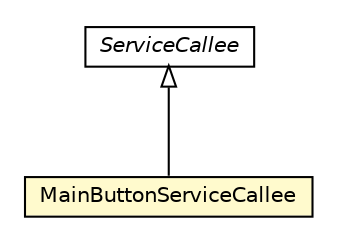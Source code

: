 #!/usr/local/bin/dot
#
# Class diagram 
# Generated by UMLGraph version R5_6-24-gf6e263 (http://www.umlgraph.org/)
#

digraph G {
	edge [fontname="Helvetica",fontsize=10,labelfontname="Helvetica",labelfontsize=10];
	node [fontname="Helvetica",fontsize=10,shape=plaintext];
	nodesep=0.25;
	ranksep=0.5;
	// org.universAAL.middleware.service.ServiceCallee
	c5562512 [label=<<table title="org.universAAL.middleware.service.ServiceCallee" border="0" cellborder="1" cellspacing="0" cellpadding="2" port="p" href="../../../../middleware/service/ServiceCallee.html">
		<tr><td><table border="0" cellspacing="0" cellpadding="1">
<tr><td align="center" balign="center"><font face="Helvetica-Oblique"> ServiceCallee </font></td></tr>
		</table></td></tr>
		</table>>, URL="../../../../middleware/service/ServiceCallee.html", fontname="Helvetica", fontcolor="black", fontsize=10.0];
	// org.universAAL.tutorials.ui.bus.uicaller.MainButtonServiceCallee
	c5564718 [label=<<table title="org.universAAL.tutorials.ui.bus.uicaller.MainButtonServiceCallee" border="0" cellborder="1" cellspacing="0" cellpadding="2" port="p" bgcolor="lemonChiffon" href="./MainButtonServiceCallee.html">
		<tr><td><table border="0" cellspacing="0" cellpadding="1">
<tr><td align="center" balign="center"> MainButtonServiceCallee </td></tr>
		</table></td></tr>
		</table>>, URL="./MainButtonServiceCallee.html", fontname="Helvetica", fontcolor="black", fontsize=10.0];
	//org.universAAL.tutorials.ui.bus.uicaller.MainButtonServiceCallee extends org.universAAL.middleware.service.ServiceCallee
	c5562512:p -> c5564718:p [dir=back,arrowtail=empty];
}

